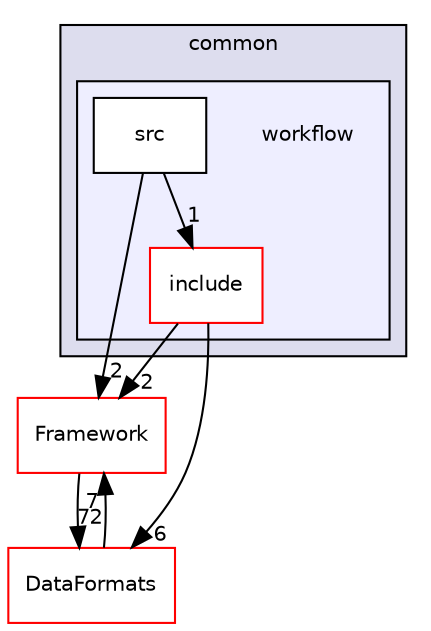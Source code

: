 digraph "/home/travis/build/AliceO2Group/AliceO2/Detectors/ITSMFT/common/workflow" {
  bgcolor=transparent;
  compound=true
  node [ fontsize="10", fontname="Helvetica"];
  edge [ labelfontsize="10", labelfontname="Helvetica"];
  subgraph clusterdir_85bf31a2e8d306e7598ffcb73f8df6bf {
    graph [ bgcolor="#ddddee", pencolor="black", label="common" fontname="Helvetica", fontsize="10", URL="dir_85bf31a2e8d306e7598ffcb73f8df6bf.html"]
  subgraph clusterdir_cd7d5e2598ca22d0234e65e7e58f6fe3 {
    graph [ bgcolor="#eeeeff", pencolor="black", label="" URL="dir_cd7d5e2598ca22d0234e65e7e58f6fe3.html"];
    dir_cd7d5e2598ca22d0234e65e7e58f6fe3 [shape=plaintext label="workflow"];
    dir_ddb3898f7e3847431eff59fd5513b916 [shape=box label="include" color="red" fillcolor="white" style="filled" URL="dir_ddb3898f7e3847431eff59fd5513b916.html"];
    dir_98223cd4f657b249d6dd7fcd39e2d94b [shape=box label="src" color="black" fillcolor="white" style="filled" URL="dir_98223cd4f657b249d6dd7fcd39e2d94b.html"];
  }
  }
  dir_bcbb2cf9a3d3d83e5515c82071a07177 [shape=box label="Framework" color="red" URL="dir_bcbb2cf9a3d3d83e5515c82071a07177.html"];
  dir_2171f7ec022c5423887b07c69b2f5b48 [shape=box label="DataFormats" color="red" URL="dir_2171f7ec022c5423887b07c69b2f5b48.html"];
  dir_ddb3898f7e3847431eff59fd5513b916->dir_bcbb2cf9a3d3d83e5515c82071a07177 [headlabel="2", labeldistance=1.5 headhref="dir_000461_000044.html"];
  dir_ddb3898f7e3847431eff59fd5513b916->dir_2171f7ec022c5423887b07c69b2f5b48 [headlabel="6", labeldistance=1.5 headhref="dir_000461_000068.html"];
  dir_98223cd4f657b249d6dd7fcd39e2d94b->dir_ddb3898f7e3847431eff59fd5513b916 [headlabel="1", labeldistance=1.5 headhref="dir_000463_000461.html"];
  dir_98223cd4f657b249d6dd7fcd39e2d94b->dir_bcbb2cf9a3d3d83e5515c82071a07177 [headlabel="2", labeldistance=1.5 headhref="dir_000463_000044.html"];
  dir_bcbb2cf9a3d3d83e5515c82071a07177->dir_2171f7ec022c5423887b07c69b2f5b48 [headlabel="72", labeldistance=1.5 headhref="dir_000044_000068.html"];
  dir_2171f7ec022c5423887b07c69b2f5b48->dir_bcbb2cf9a3d3d83e5515c82071a07177 [headlabel="7", labeldistance=1.5 headhref="dir_000068_000044.html"];
}
